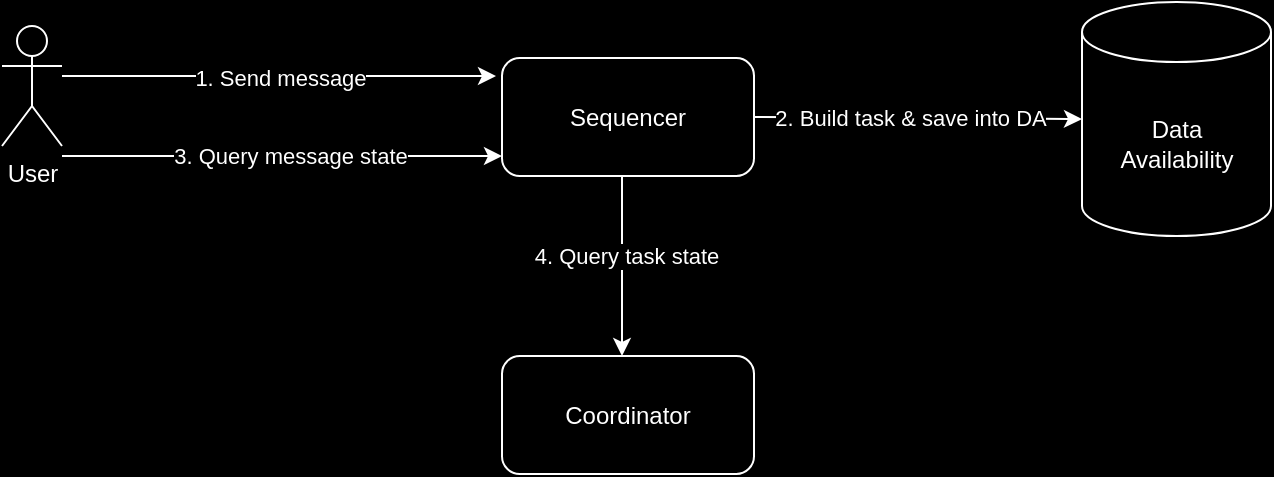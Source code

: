 <mxfile version="24.7.6">
  <diagram name="第 1 页" id="A09lGtO91ABeVb0lPZ-M">
    <mxGraphModel dx="1026" dy="685" grid="1" gridSize="10" guides="1" tooltips="1" connect="1" arrows="1" fold="1" page="1" pageScale="1" pageWidth="827" pageHeight="1169" background="#000000" math="0" shadow="0">
      <root>
        <mxCell id="0" />
        <mxCell id="1" parent="0" />
        <mxCell id="P-kxANTKAj5TKY9pIXBq-1" value="User" style="shape=umlActor;verticalLabelPosition=bottom;verticalAlign=top;html=1;outlineConnect=0;strokeColor=#FFFFFF;fillColor=#000000;fontColor=#FFFFFF;labelBackgroundColor=#000000;" parent="1" vertex="1">
          <mxGeometry x="20" y="35" width="30" height="60" as="geometry" />
        </mxCell>
        <mxCell id="P-kxANTKAj5TKY9pIXBq-3" value="Sequencer" style="rounded=1;whiteSpace=wrap;html=1;fontColor=#FFFFFF;labelBackgroundColor=#000000;fillColor=#000000;strokeColor=#FFFFFF;" parent="1" vertex="1">
          <mxGeometry x="270" y="51" width="126" height="59" as="geometry" />
        </mxCell>
        <mxCell id="P-kxANTKAj5TKY9pIXBq-4" value="" style="endArrow=classic;html=1;rounded=0;strokeColor=#FFFFFF;fontColor=#FFFFFF;labelBackgroundColor=#000000;" parent="1" edge="1">
          <mxGeometry width="50" height="50" relative="1" as="geometry">
            <mxPoint x="50" y="60" as="sourcePoint" />
            <mxPoint x="267" y="60" as="targetPoint" />
          </mxGeometry>
        </mxCell>
        <mxCell id="P-kxANTKAj5TKY9pIXBq-5" value="&lt;font style=&quot;&quot;&gt;1. Send message&lt;/font&gt;" style="edgeLabel;html=1;align=center;verticalAlign=middle;resizable=0;points=[];fontColor=#FFFFFF;labelBackgroundColor=#000000;" parent="P-kxANTKAj5TKY9pIXBq-4" vertex="1" connectable="0">
          <mxGeometry y="-1" relative="1" as="geometry">
            <mxPoint as="offset" />
          </mxGeometry>
        </mxCell>
        <mxCell id="P-kxANTKAj5TKY9pIXBq-6" value="Data &lt;br&gt;Availability" style="shape=cylinder3;whiteSpace=wrap;html=1;boundedLbl=1;backgroundOutline=1;size=15;fontColor=#FFFFFF;labelBackgroundColor=#000000;strokeColor=#FFFFFF;fillColor=#000000;" parent="1" vertex="1">
          <mxGeometry x="560" y="23" width="94.5" height="117" as="geometry" />
        </mxCell>
        <mxCell id="P-kxANTKAj5TKY9pIXBq-12" value="" style="endArrow=classic;html=1;rounded=0;fontColor=#FFFFFF;labelBackgroundColor=#000000;strokeColor=#FFFFFF;" parent="1" edge="1">
          <mxGeometry width="50" height="50" relative="1" as="geometry">
            <mxPoint x="50" y="100" as="sourcePoint" />
            <mxPoint x="270" y="100" as="targetPoint" />
          </mxGeometry>
        </mxCell>
        <mxCell id="P-kxANTKAj5TKY9pIXBq-13" value="3. Query message state" style="edgeLabel;html=1;align=center;verticalAlign=middle;resizable=0;points=[];fontColor=#FFFFFF;labelBackgroundColor=#000000;" parent="P-kxANTKAj5TKY9pIXBq-12" vertex="1" connectable="0">
          <mxGeometry x="-0.247" relative="1" as="geometry">
            <mxPoint x="31" as="offset" />
          </mxGeometry>
        </mxCell>
        <mxCell id="P-kxANTKAj5TKY9pIXBq-24" value="" style="endArrow=classic;html=1;rounded=0;fontColor=#FFFFFF;labelBackgroundColor=#000000;strokeColor=#FFFFFF;exitX=1;exitY=0.5;exitDx=0;exitDy=0;entryX=0;entryY=0.5;entryDx=0;entryDy=0;entryPerimeter=0;" parent="1" source="P-kxANTKAj5TKY9pIXBq-3" target="P-kxANTKAj5TKY9pIXBq-6" edge="1">
          <mxGeometry width="50" height="50" relative="1" as="geometry">
            <mxPoint x="380" y="383" as="sourcePoint" />
            <mxPoint x="630" y="97" as="targetPoint" />
          </mxGeometry>
        </mxCell>
        <mxCell id="P-kxANTKAj5TKY9pIXBq-25" value="2. Build task &amp;amp; save into DA" style="edgeLabel;html=1;align=center;verticalAlign=middle;resizable=0;points=[];fontColor=#FFFFFF;labelBackgroundColor=#000000;" parent="P-kxANTKAj5TKY9pIXBq-24" vertex="1" connectable="0">
          <mxGeometry x="-0.052" relative="1" as="geometry">
            <mxPoint as="offset" />
          </mxGeometry>
        </mxCell>
        <mxCell id="zauLdbbxjyopaiMLOlRp-11" value="" style="endArrow=classic;html=1;rounded=0;fontColor=#FFFFFF;labelBackgroundColor=#000000;strokeColor=#FFFFFF;entryX=0.5;entryY=0;entryDx=0;entryDy=0;" parent="1" edge="1">
          <mxGeometry width="50" height="50" relative="1" as="geometry">
            <mxPoint x="330" y="110" as="sourcePoint" />
            <mxPoint x="330" y="200" as="targetPoint" />
          </mxGeometry>
        </mxCell>
        <mxCell id="zauLdbbxjyopaiMLOlRp-12" value="4. Query task state" style="edgeLabel;html=1;align=center;verticalAlign=middle;resizable=0;points=[];fontColor=#FFFFFF;labelBackgroundColor=#000000;" parent="zauLdbbxjyopaiMLOlRp-11" vertex="1" connectable="0">
          <mxGeometry x="-0.052" relative="1" as="geometry">
            <mxPoint x="2" y="-3" as="offset" />
          </mxGeometry>
        </mxCell>
        <mxCell id="TOwDueiDZW7sIGVibT_m-1" value="Coordinator" style="rounded=1;whiteSpace=wrap;html=1;fontColor=#FFFFFF;labelBackgroundColor=#000000;fillColor=#000000;strokeColor=#FFFFFF;" parent="1" vertex="1">
          <mxGeometry x="270" y="200" width="126" height="59" as="geometry" />
        </mxCell>
      </root>
    </mxGraphModel>
  </diagram>
</mxfile>
